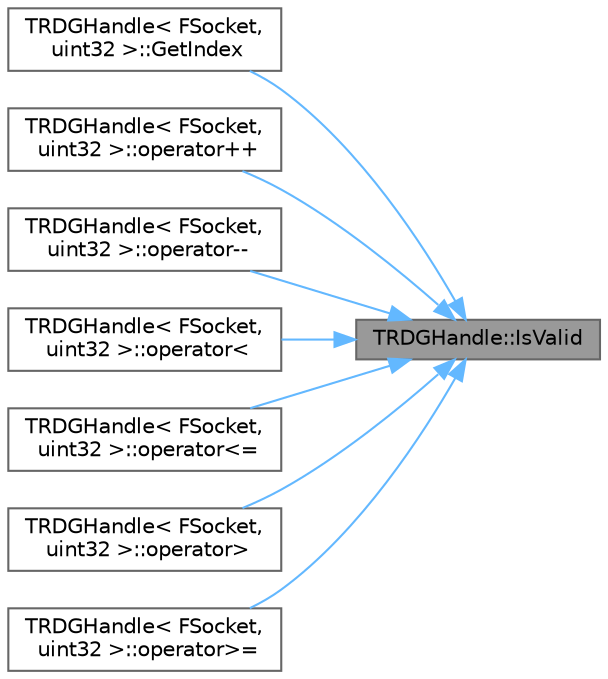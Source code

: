digraph "TRDGHandle::IsValid"
{
 // INTERACTIVE_SVG=YES
 // LATEX_PDF_SIZE
  bgcolor="transparent";
  edge [fontname=Helvetica,fontsize=10,labelfontname=Helvetica,labelfontsize=10];
  node [fontname=Helvetica,fontsize=10,shape=box,height=0.2,width=0.4];
  rankdir="RL";
  Node1 [id="Node000001",label="TRDGHandle::IsValid",height=0.2,width=0.4,color="gray40", fillcolor="grey60", style="filled", fontcolor="black",tooltip=" "];
  Node1 -> Node2 [id="edge1_Node000001_Node000002",dir="back",color="steelblue1",style="solid",tooltip=" "];
  Node2 [id="Node000002",label="TRDGHandle\< FSocket,\l uint32 \>::GetIndex",height=0.2,width=0.4,color="grey40", fillcolor="white", style="filled",URL="$d1/d3f/classTRDGHandle.html#ab64829a06d7f4cebfcd84fa0ec15e7b9",tooltip=" "];
  Node1 -> Node3 [id="edge2_Node000001_Node000003",dir="back",color="steelblue1",style="solid",tooltip=" "];
  Node3 [id="Node000003",label="TRDGHandle\< FSocket,\l uint32 \>::operator++",height=0.2,width=0.4,color="grey40", fillcolor="white", style="filled",URL="$d1/d3f/classTRDGHandle.html#aed1a59014b81ea3c876d38c1190e5746",tooltip=" "];
  Node1 -> Node4 [id="edge3_Node000001_Node000004",dir="back",color="steelblue1",style="solid",tooltip=" "];
  Node4 [id="Node000004",label="TRDGHandle\< FSocket,\l uint32 \>::operator--",height=0.2,width=0.4,color="grey40", fillcolor="white", style="filled",URL="$d1/d3f/classTRDGHandle.html#a871c42b9b8c55348db6d168fd4ce2a8c",tooltip=" "];
  Node1 -> Node5 [id="edge4_Node000001_Node000005",dir="back",color="steelblue1",style="solid",tooltip=" "];
  Node5 [id="Node000005",label="TRDGHandle\< FSocket,\l uint32 \>::operator\<",height=0.2,width=0.4,color="grey40", fillcolor="white", style="filled",URL="$d1/d3f/classTRDGHandle.html#a3d9118b3e82382ef144f9fa127187c78",tooltip=" "];
  Node1 -> Node6 [id="edge5_Node000001_Node000006",dir="back",color="steelblue1",style="solid",tooltip=" "];
  Node6 [id="Node000006",label="TRDGHandle\< FSocket,\l uint32 \>::operator\<=",height=0.2,width=0.4,color="grey40", fillcolor="white", style="filled",URL="$d1/d3f/classTRDGHandle.html#a1cf397208d75121a81b54913cd75015e",tooltip=" "];
  Node1 -> Node7 [id="edge6_Node000001_Node000007",dir="back",color="steelblue1",style="solid",tooltip=" "];
  Node7 [id="Node000007",label="TRDGHandle\< FSocket,\l uint32 \>::operator\>",height=0.2,width=0.4,color="grey40", fillcolor="white", style="filled",URL="$d1/d3f/classTRDGHandle.html#a2a8108bd30ddc10ebc40e35cf46a62ef",tooltip=" "];
  Node1 -> Node8 [id="edge7_Node000001_Node000008",dir="back",color="steelblue1",style="solid",tooltip=" "];
  Node8 [id="Node000008",label="TRDGHandle\< FSocket,\l uint32 \>::operator\>=",height=0.2,width=0.4,color="grey40", fillcolor="white", style="filled",URL="$d1/d3f/classTRDGHandle.html#a1af327e0ee10f0995782f9b257cd2948",tooltip=" "];
}
